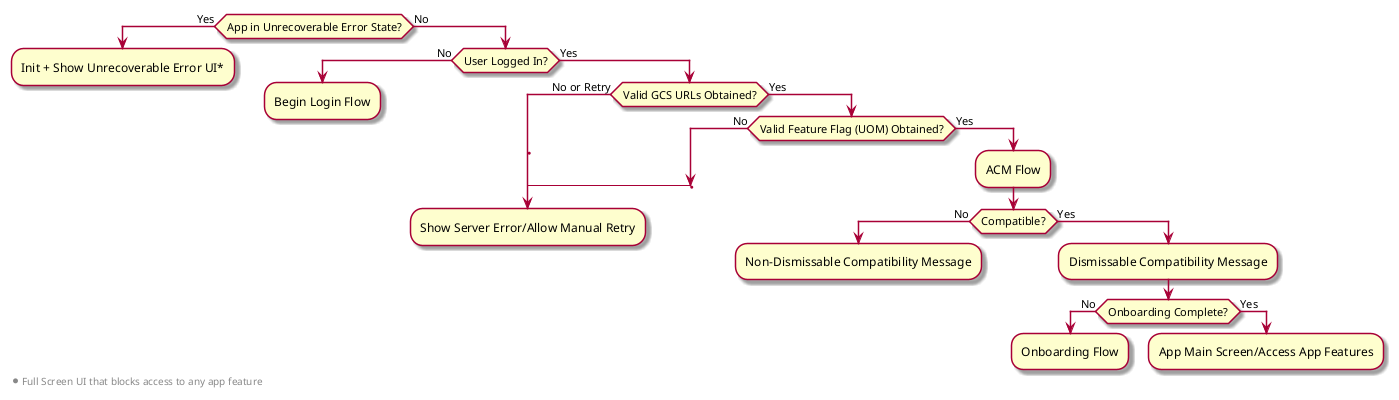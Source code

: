 @startuml
skin rose
if (App in Unrecoverable Error State?) then (Yes)
:Init + Show Unrecoverable Error UI*;
kill
else (No)
if (User Logged In?) then (No)
:Begin Login Flow;
kill
else (Yes)
if (Valid GCS URLs Obtained?) then (No or Retry)
'space label only for alignment
label sp_lab0
label sp_lab1
'real label
label lab
:Show Server Error/Allow Manual Retry;
kill
else (Yes)
if (Valid Feature Flag (UOM) Obtained?) then (No)
label sp_lab2
goto sp_lab1
else (Yes)
:ACM Flow;
if (Compatible?) then (No)
:Non-Dismissable Compatibility Message;
kill
else (Yes)
:Dismissable Compatibility Message;
if (Onboarding Complete?) then (No)
:Onboarding Flow;
kill
else (Yes)
:App Main Screen/Access App Features;
kill

left footer *Full Screen UI that blocks access to any app feature
@enduml